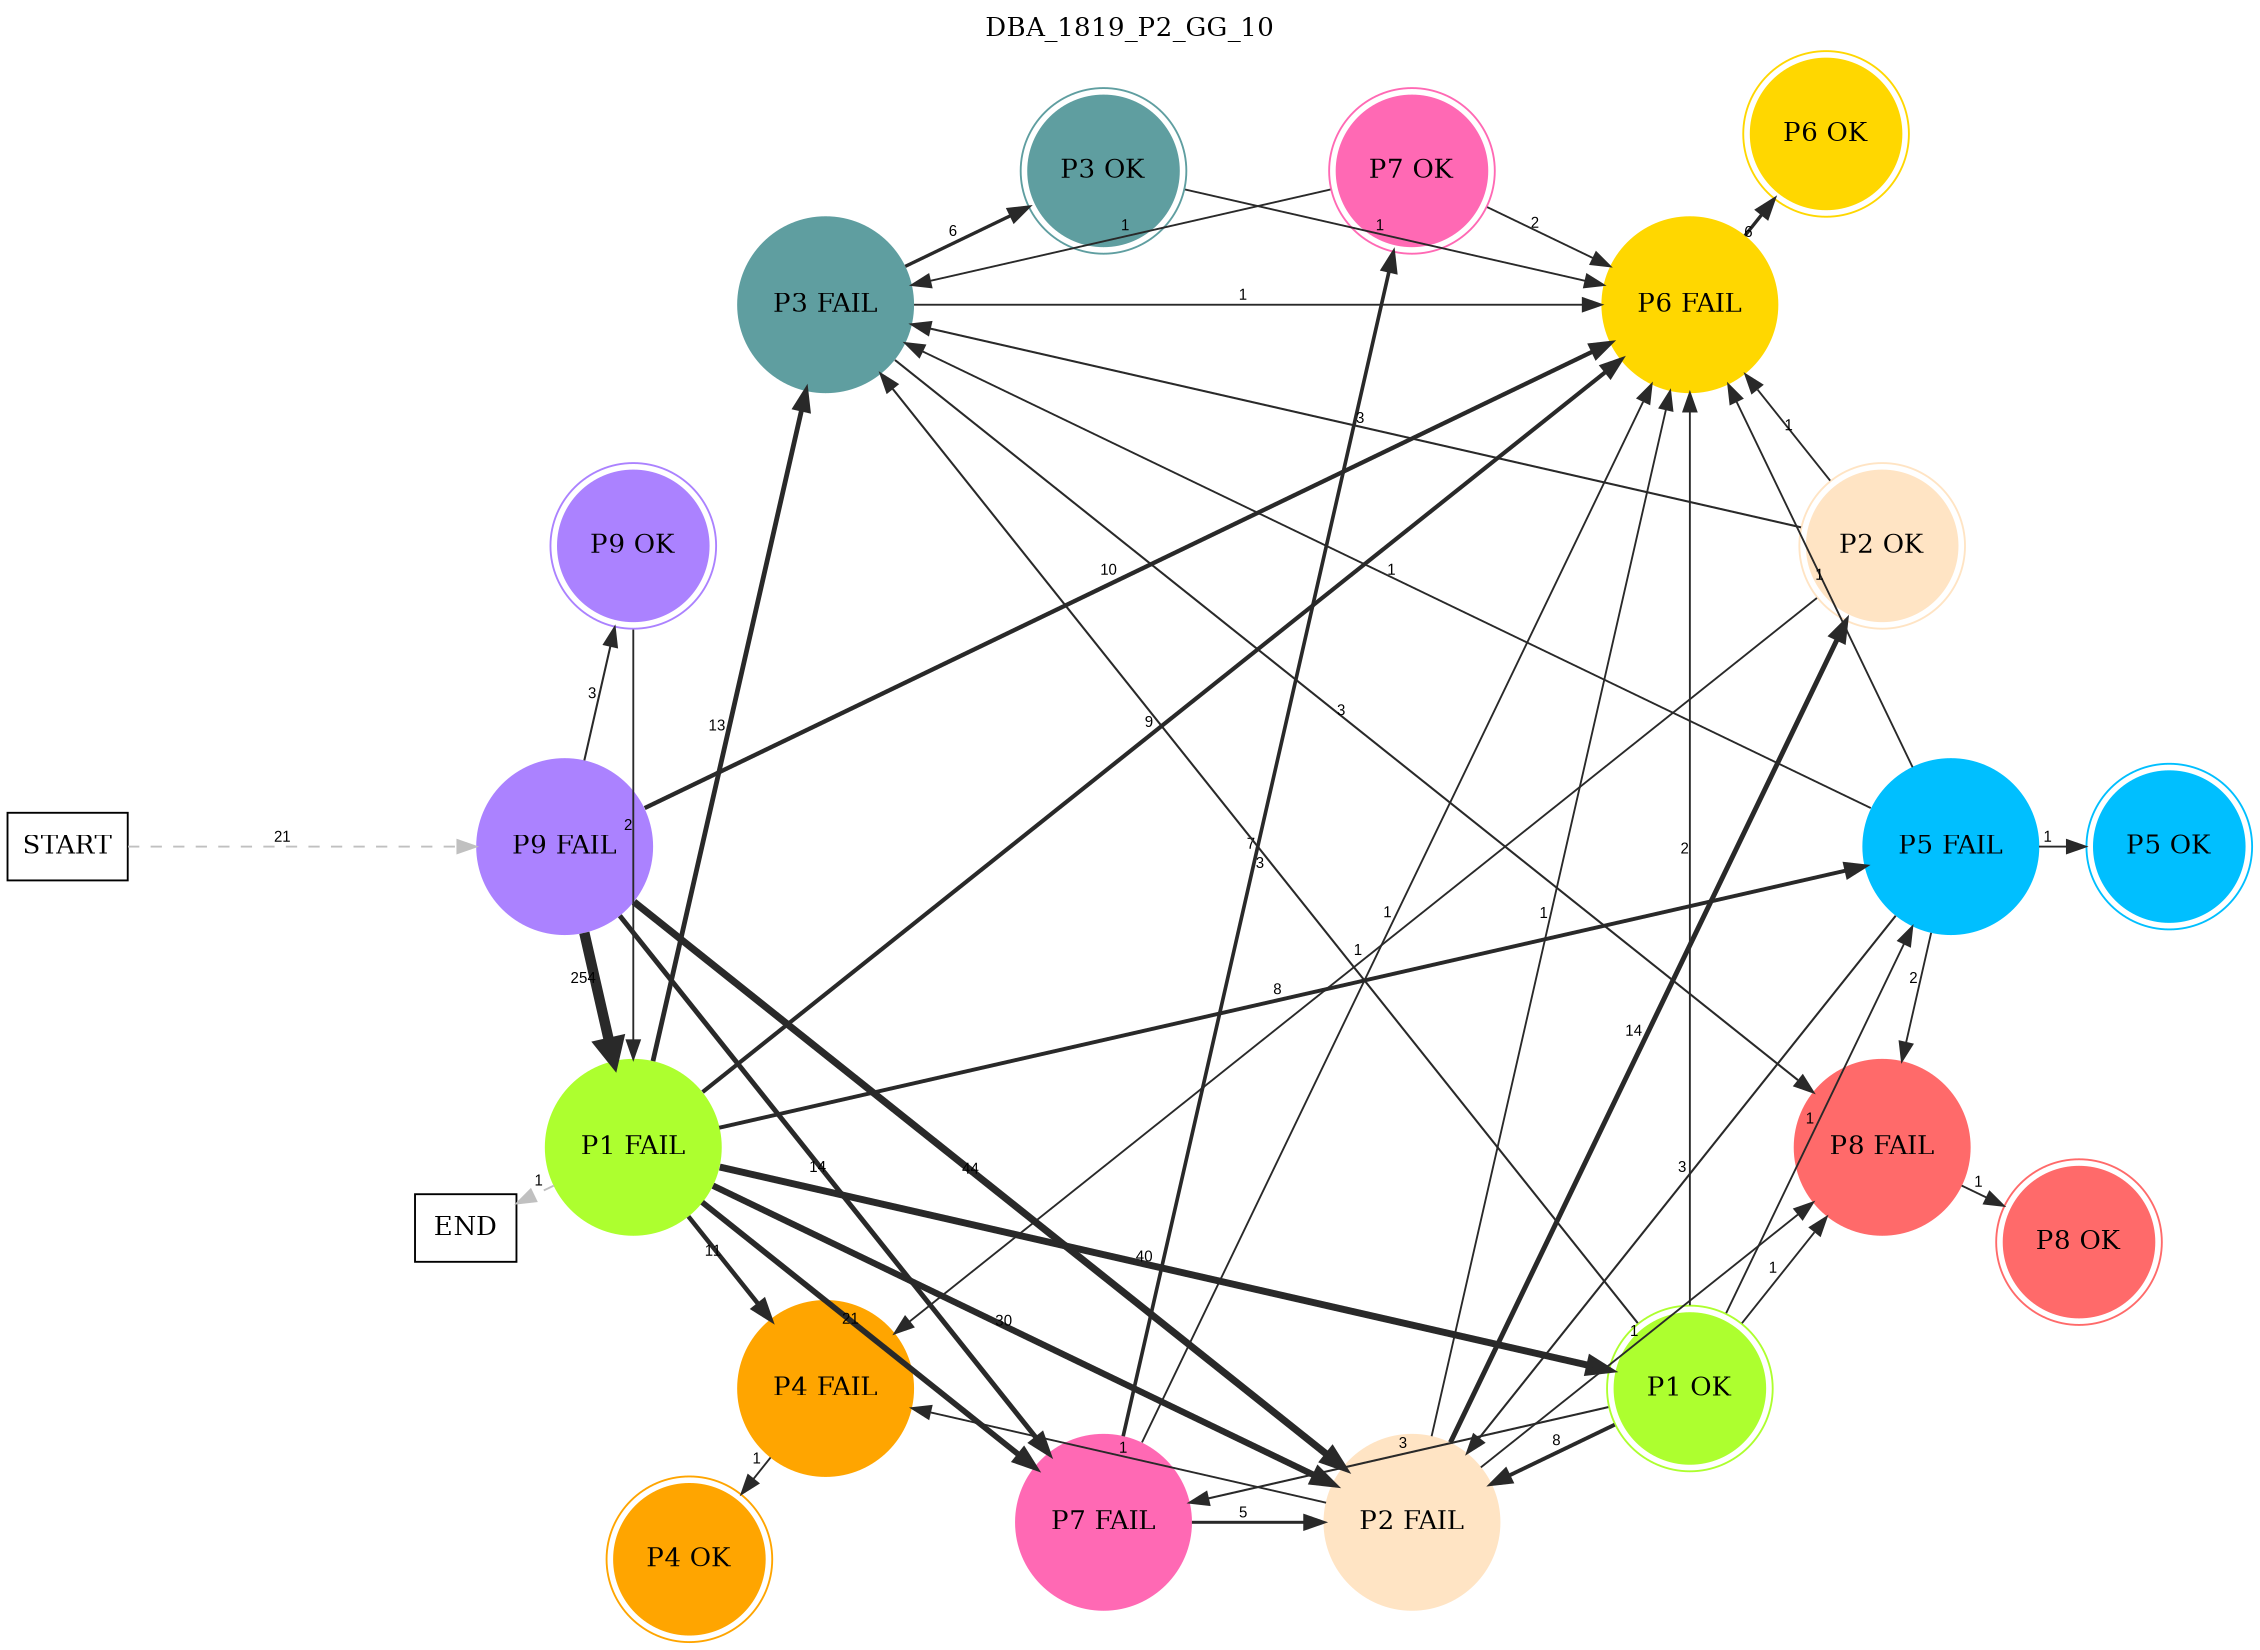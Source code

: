 digraph DBA_1819_P2_GG_10 {
	labelloc="t";
	label=DBA_1819_P2_GG_10;
	dpi = 150
	size="16,11!";
	margin = 0;
layout=circo;
"START" [shape=box, fillcolor=white, style=filled, color=black]
"P9 FAIL" [shape=circle, color=mediumpurple1, style=filled]
"P1 FAIL" [shape=circle, color=greenyellow, style=filled]
"P3 FAIL" [shape=circle, color=cadetblue, style=filled]
"P4 FAIL" [shape=circle, color=orange, style=filled]
"P6 FAIL" [shape=circle, color=gold, style=filled]
"P2 FAIL" [shape=circle, color=bisque, style=filled]
"P7 FAIL" [shape=circle, color=hotpink, style=filled]
"P5 FAIL" [shape=circle, color=deepskyblue, style=filled]
"P8 FAIL" [shape=circle, color=indianred1, style=filled]
"P1 OK" [shape=circle, color=greenyellow, peripheries=2, style=filled]
"P2 OK" [shape=circle, color=bisque, peripheries=2, style=filled]
"P3 OK" [shape=circle, color=cadetblue, peripheries=2, style=filled]
"P8 OK" [shape=circle, color=indianred1, peripheries=2, style=filled]
"P7 OK" [shape=circle, color=hotpink, peripheries=2, style=filled]
"P9 OK" [shape=circle, color=mediumpurple1, peripheries=2, style=filled]
"P6 OK" [shape=circle, color=gold, peripheries=2, style=filled]
"P4 OK" [shape=circle, color=orange, peripheries=2, style=filled]
"P5 OK" [shape=circle, color=deepskyblue, peripheries=2, style=filled]
"END" [shape=box, fillcolor=white, style=filled, color=black]
"START" -> "P9 FAIL" [ style = dashed color=grey label ="21" labelfloat=false fontname="Arial" fontsize=8]

"P9 FAIL" -> "P1 FAIL" [ color=grey16 penwidth = "5.53733426701854"label ="254" labelfloat=false fontname="Arial" fontsize=8]

"P9 FAIL" -> "P6 FAIL" [ color=grey16 penwidth = "2.30258509299405"label ="10" labelfloat=false fontname="Arial" fontsize=8]

"P9 FAIL" -> "P2 FAIL" [ color=grey16 penwidth = "3.78418963391826"label ="44" labelfloat=false fontname="Arial" fontsize=8]

"P9 FAIL" -> "P7 FAIL" [ color=grey16 penwidth = "2.63905732961526"label ="14" labelfloat=false fontname="Arial" fontsize=8]

"P9 FAIL" -> "P9 OK" [ color=grey16 penwidth = "1.09861228866811"label ="3" labelfloat=false fontname="Arial" fontsize=8]

"P1 FAIL" -> "P3 FAIL" [ color=grey16 penwidth = "2.56494935746154"label ="13" labelfloat=false fontname="Arial" fontsize=8]

"P1 FAIL" -> "P4 FAIL" [ color=grey16 penwidth = "2.39789527279837"label ="11" labelfloat=false fontname="Arial" fontsize=8]

"P1 FAIL" -> "P6 FAIL" [ color=grey16 penwidth = "2.19722457733622"label ="9" labelfloat=false fontname="Arial" fontsize=8]

"P1 FAIL" -> "P2 FAIL" [ color=grey16 penwidth = "3.40119738166216"label ="30" labelfloat=false fontname="Arial" fontsize=8]

"P1 FAIL" -> "P7 FAIL" [ color=grey16 penwidth = "3.04452243772342"label ="21" labelfloat=false fontname="Arial" fontsize=8]

"P1 FAIL" -> "P5 FAIL" [ color=grey16 penwidth = "2.07944154167984"label ="8" labelfloat=false fontname="Arial" fontsize=8]

"P1 FAIL" -> "P1 OK" [ color=grey16 penwidth = "3.68887945411394"label ="40" labelfloat=false fontname="Arial" fontsize=8]

"P1 FAIL" -> "END" [ style = dashed color=grey label ="1" labelfloat=false fontname="Arial" fontsize=8]

"P3 FAIL" -> "P6 FAIL" [ color=grey16 penwidth = "1"label ="1" labelfloat=false fontname="Arial" fontsize=8]

"P3 FAIL" -> "P8 FAIL" [ color=grey16 penwidth = "1.09861228866811"label ="3" labelfloat=false fontname="Arial" fontsize=8]

"P3 FAIL" -> "P3 OK" [ color=grey16 penwidth = "1.79175946922805"label ="6" labelfloat=false fontname="Arial" fontsize=8]

"P4 FAIL" -> "P4 OK" [ color=grey16 penwidth = "1"label ="1" labelfloat=false fontname="Arial" fontsize=8]

"P6 FAIL" -> "P6 OK" [ color=grey16 penwidth = "1.79175946922805"label ="6" labelfloat=false fontname="Arial" fontsize=8]

"P2 FAIL" -> "P4 FAIL" [ color=grey16 penwidth = "1"label ="1" labelfloat=false fontname="Arial" fontsize=8]

"P2 FAIL" -> "P6 FAIL" [ color=grey16 penwidth = "1"label ="1" labelfloat=false fontname="Arial" fontsize=8]

"P2 FAIL" -> "P8 FAIL" [ color=grey16 penwidth = "1"label ="1" labelfloat=false fontname="Arial" fontsize=8]

"P2 FAIL" -> "P2 OK" [ color=grey16 penwidth = "2.63905732961526"label ="14" labelfloat=false fontname="Arial" fontsize=8]

"P7 FAIL" -> "P6 FAIL" [ color=grey16 penwidth = "1"label ="1" labelfloat=false fontname="Arial" fontsize=8]

"P7 FAIL" -> "P2 FAIL" [ color=grey16 penwidth = "1.6094379124341"label ="5" labelfloat=false fontname="Arial" fontsize=8]

"P7 FAIL" -> "P7 OK" [ color=grey16 penwidth = "1.94591014905531"label ="7" labelfloat=false fontname="Arial" fontsize=8]

"P5 FAIL" -> "P3 FAIL" [ color=grey16 penwidth = "1"label ="1" labelfloat=false fontname="Arial" fontsize=8]

"P5 FAIL" -> "P6 FAIL" [ color=grey16 penwidth = "1"label ="1" labelfloat=false fontname="Arial" fontsize=8]

"P5 FAIL" -> "P2 FAIL" [ color=grey16 penwidth = "1.09861228866811"label ="3" labelfloat=false fontname="Arial" fontsize=8]

"P5 FAIL" -> "P8 FAIL" [ color=grey16 penwidth = "1"label ="2" labelfloat=false fontname="Arial" fontsize=8]

"P5 FAIL" -> "P5 OK" [ color=grey16 penwidth = "1"label ="1" labelfloat=false fontname="Arial" fontsize=8]

"P8 FAIL" -> "P8 OK" [ color=grey16 penwidth = "1"label ="1" labelfloat=false fontname="Arial" fontsize=8]

"P1 OK" -> "P3 FAIL" [ color=grey16 penwidth = "1.09861228866811"label ="3" labelfloat=false fontname="Arial" fontsize=8]

"P1 OK" -> "P6 FAIL" [ color=grey16 penwidth = "1"label ="2" labelfloat=false fontname="Arial" fontsize=8]

"P1 OK" -> "P2 FAIL" [ color=grey16 penwidth = "2.07944154167984"label ="8" labelfloat=false fontname="Arial" fontsize=8]

"P1 OK" -> "P7 FAIL" [ color=grey16 penwidth = "1.09861228866811"label ="3" labelfloat=false fontname="Arial" fontsize=8]

"P1 OK" -> "P5 FAIL" [ color=grey16 penwidth = "1"label ="1" labelfloat=false fontname="Arial" fontsize=8]

"P1 OK" -> "P8 FAIL" [ color=grey16 penwidth = "1"label ="1" labelfloat=false fontname="Arial" fontsize=8]

"P2 OK" -> "P3 FAIL" [ color=grey16 penwidth = "1.09861228866811"label ="3" labelfloat=false fontname="Arial" fontsize=8]

"P2 OK" -> "P4 FAIL" [ color=grey16 penwidth = "1"label ="1" labelfloat=false fontname="Arial" fontsize=8]

"P2 OK" -> "P6 FAIL" [ color=grey16 penwidth = "1"label ="1" labelfloat=false fontname="Arial" fontsize=8]

"P3 OK" -> "P6 FAIL" [ color=grey16 penwidth = "1"label ="1" labelfloat=false fontname="Arial" fontsize=8]

"P7 OK" -> "P3 FAIL" [ color=grey16 penwidth = "1"label ="1" labelfloat=false fontname="Arial" fontsize=8]

"P7 OK" -> "P6 FAIL" [ color=grey16 penwidth = "1"label ="2" labelfloat=false fontname="Arial" fontsize=8]

"P9 OK" -> "P1 FAIL" [ color=grey16 penwidth = "1"label ="2" labelfloat=false fontname="Arial" fontsize=8]

}
